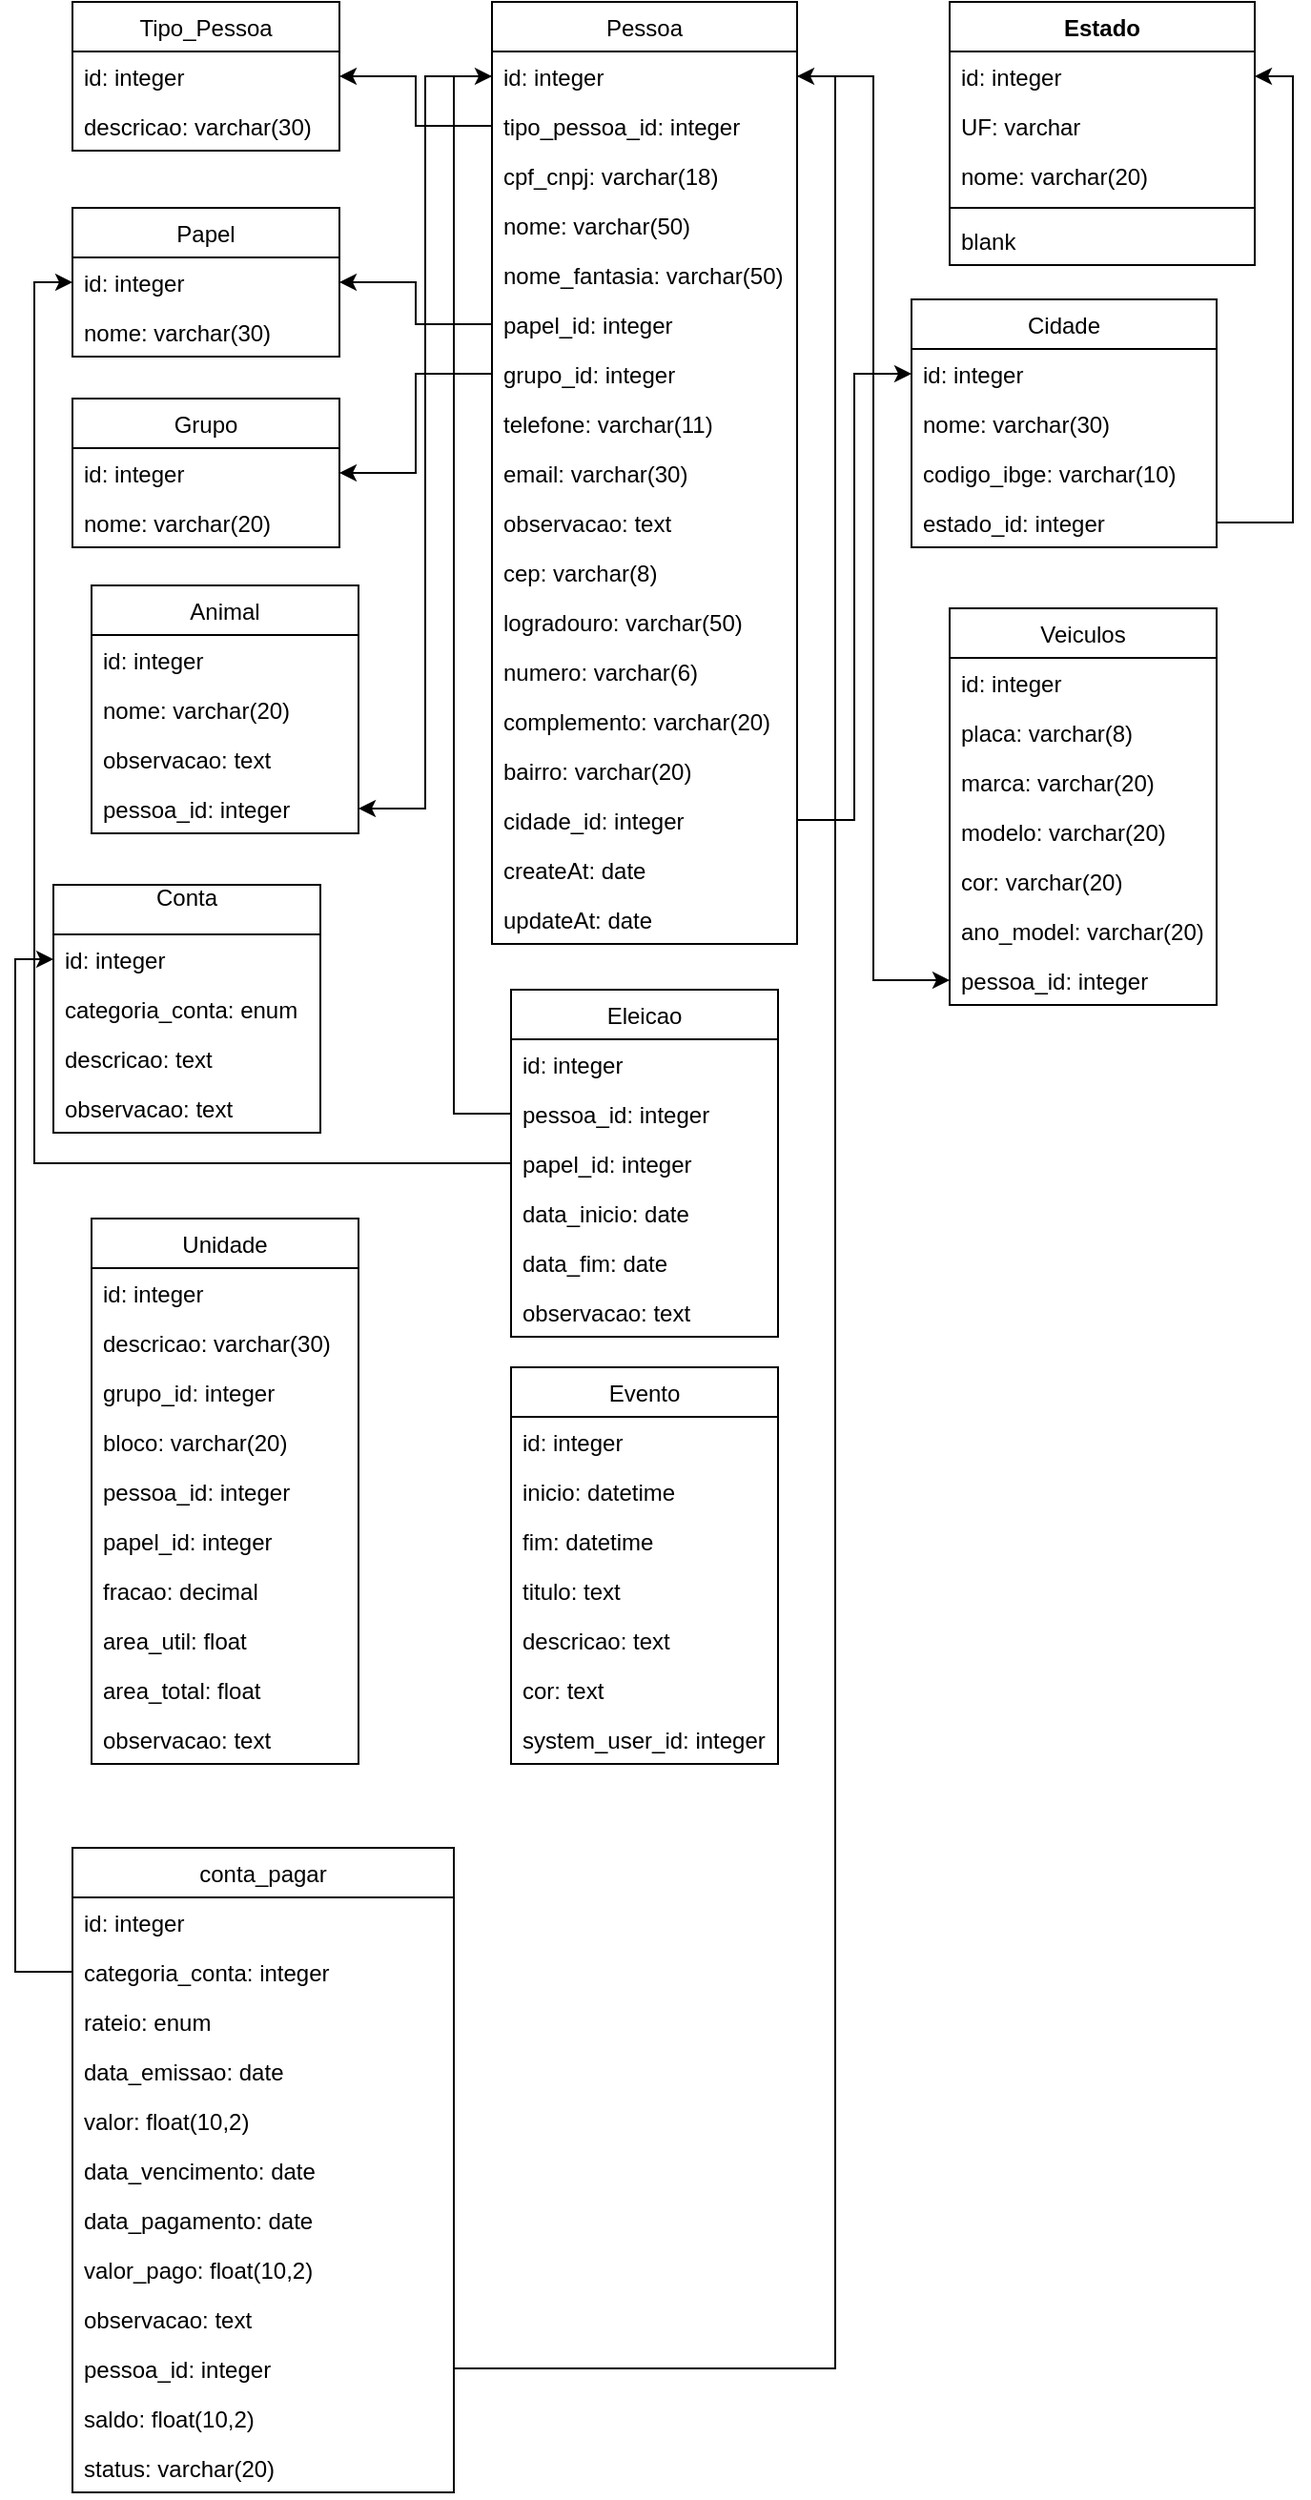 <mxfile version="15.9.4" type="device"><diagram id="HEi5-h_xQmx1Lvdc8cAR" name="Page-1"><mxGraphModel dx="1182" dy="760" grid="1" gridSize="10" guides="1" tooltips="1" connect="1" arrows="1" fold="1" page="1" pageScale="1" pageWidth="827" pageHeight="1169" math="0" shadow="0"><root><mxCell id="0"/><mxCell id="1" parent="0"/><mxCell id="2HcJgbTh-qdI-dubiVfP-6" value="Estado" style="swimlane;fontStyle=1;align=center;verticalAlign=top;childLayout=stackLayout;horizontal=1;startSize=26;horizontalStack=0;resizeParent=1;resizeParentMax=0;resizeLast=0;collapsible=1;marginBottom=0;" parent="1" vertex="1"><mxGeometry x="520" y="12" width="160" height="138" as="geometry"/></mxCell><mxCell id="2HcJgbTh-qdI-dubiVfP-7" value="id: integer" style="text;strokeColor=none;fillColor=none;align=left;verticalAlign=top;spacingLeft=4;spacingRight=4;overflow=hidden;rotatable=0;points=[[0,0.5],[1,0.5]];portConstraint=eastwest;" parent="2HcJgbTh-qdI-dubiVfP-6" vertex="1"><mxGeometry y="26" width="160" height="26" as="geometry"/></mxCell><mxCell id="2HcJgbTh-qdI-dubiVfP-10" value="UF: varchar" style="text;strokeColor=none;fillColor=none;align=left;verticalAlign=top;spacingLeft=4;spacingRight=4;overflow=hidden;rotatable=0;points=[[0,0.5],[1,0.5]];portConstraint=eastwest;" parent="2HcJgbTh-qdI-dubiVfP-6" vertex="1"><mxGeometry y="52" width="160" height="26" as="geometry"/></mxCell><mxCell id="2HcJgbTh-qdI-dubiVfP-11" value="nome: varchar(20)" style="text;strokeColor=none;fillColor=none;align=left;verticalAlign=top;spacingLeft=4;spacingRight=4;overflow=hidden;rotatable=0;points=[[0,0.5],[1,0.5]];portConstraint=eastwest;" parent="2HcJgbTh-qdI-dubiVfP-6" vertex="1"><mxGeometry y="78" width="160" height="26" as="geometry"/></mxCell><mxCell id="2HcJgbTh-qdI-dubiVfP-8" value="" style="line;strokeWidth=1;fillColor=none;align=left;verticalAlign=middle;spacingTop=-1;spacingLeft=3;spacingRight=3;rotatable=0;labelPosition=right;points=[];portConstraint=eastwest;" parent="2HcJgbTh-qdI-dubiVfP-6" vertex="1"><mxGeometry y="104" width="160" height="8" as="geometry"/></mxCell><mxCell id="2HcJgbTh-qdI-dubiVfP-9" value="blank&#xA;" style="text;strokeColor=none;fillColor=none;align=left;verticalAlign=top;spacingLeft=4;spacingRight=4;overflow=hidden;rotatable=0;points=[[0,0.5],[1,0.5]];portConstraint=eastwest;" parent="2HcJgbTh-qdI-dubiVfP-6" vertex="1"><mxGeometry y="112" width="160" height="26" as="geometry"/></mxCell><mxCell id="2HcJgbTh-qdI-dubiVfP-12" value="Cidade" style="swimlane;fontStyle=0;childLayout=stackLayout;horizontal=1;startSize=26;fillColor=none;horizontalStack=0;resizeParent=1;resizeParentMax=0;resizeLast=0;collapsible=1;marginBottom=0;" parent="1" vertex="1"><mxGeometry x="500" y="168" width="160" height="130" as="geometry"/></mxCell><mxCell id="2HcJgbTh-qdI-dubiVfP-13" value="id: integer" style="text;strokeColor=none;fillColor=none;align=left;verticalAlign=top;spacingLeft=4;spacingRight=4;overflow=hidden;rotatable=0;points=[[0,0.5],[1,0.5]];portConstraint=eastwest;" parent="2HcJgbTh-qdI-dubiVfP-12" vertex="1"><mxGeometry y="26" width="160" height="26" as="geometry"/></mxCell><mxCell id="2HcJgbTh-qdI-dubiVfP-14" value="nome: varchar(30)" style="text;strokeColor=none;fillColor=none;align=left;verticalAlign=top;spacingLeft=4;spacingRight=4;overflow=hidden;rotatable=0;points=[[0,0.5],[1,0.5]];portConstraint=eastwest;" parent="2HcJgbTh-qdI-dubiVfP-12" vertex="1"><mxGeometry y="52" width="160" height="26" as="geometry"/></mxCell><mxCell id="2HcJgbTh-qdI-dubiVfP-17" value="codigo_ibge: varchar(10)" style="text;strokeColor=none;fillColor=none;align=left;verticalAlign=top;spacingLeft=4;spacingRight=4;overflow=hidden;rotatable=0;points=[[0,0.5],[1,0.5]];portConstraint=eastwest;" parent="2HcJgbTh-qdI-dubiVfP-12" vertex="1"><mxGeometry y="78" width="160" height="26" as="geometry"/></mxCell><mxCell id="2HcJgbTh-qdI-dubiVfP-18" value="estado_id: integer" style="text;strokeColor=none;fillColor=none;align=left;verticalAlign=top;spacingLeft=4;spacingRight=4;overflow=hidden;rotatable=0;points=[[0,0.5],[1,0.5]];portConstraint=eastwest;" parent="2HcJgbTh-qdI-dubiVfP-12" vertex="1"><mxGeometry y="104" width="160" height="26" as="geometry"/></mxCell><mxCell id="2HcJgbTh-qdI-dubiVfP-21" value="Tipo_Pessoa" style="swimlane;fontStyle=0;childLayout=stackLayout;horizontal=1;startSize=26;fillColor=none;horizontalStack=0;resizeParent=1;resizeParentMax=0;resizeLast=0;collapsible=1;marginBottom=0;" parent="1" vertex="1"><mxGeometry x="60" y="12" width="140" height="78" as="geometry"/></mxCell><mxCell id="2HcJgbTh-qdI-dubiVfP-22" value="id: integer" style="text;strokeColor=none;fillColor=none;align=left;verticalAlign=top;spacingLeft=4;spacingRight=4;overflow=hidden;rotatable=0;points=[[0,0.5],[1,0.5]];portConstraint=eastwest;" parent="2HcJgbTh-qdI-dubiVfP-21" vertex="1"><mxGeometry y="26" width="140" height="26" as="geometry"/></mxCell><mxCell id="2HcJgbTh-qdI-dubiVfP-23" value="descricao: varchar(30)" style="text;strokeColor=none;fillColor=none;align=left;verticalAlign=top;spacingLeft=4;spacingRight=4;overflow=hidden;rotatable=0;points=[[0,0.5],[1,0.5]];portConstraint=eastwest;" parent="2HcJgbTh-qdI-dubiVfP-21" vertex="1"><mxGeometry y="52" width="140" height="26" as="geometry"/></mxCell><mxCell id="2HcJgbTh-qdI-dubiVfP-25" value="Pessoa" style="swimlane;fontStyle=0;childLayout=stackLayout;horizontal=1;startSize=26;fillColor=none;horizontalStack=0;resizeParent=1;resizeParentMax=0;resizeLast=0;collapsible=1;marginBottom=0;" parent="1" vertex="1"><mxGeometry x="280" y="12" width="160" height="494" as="geometry"/></mxCell><mxCell id="2HcJgbTh-qdI-dubiVfP-26" value="id: integer" style="text;strokeColor=none;fillColor=none;align=left;verticalAlign=top;spacingLeft=4;spacingRight=4;overflow=hidden;rotatable=0;points=[[0,0.5],[1,0.5]];portConstraint=eastwest;" parent="2HcJgbTh-qdI-dubiVfP-25" vertex="1"><mxGeometry y="26" width="160" height="26" as="geometry"/></mxCell><mxCell id="2HcJgbTh-qdI-dubiVfP-27" value="tipo_pessoa_id: integer" style="text;strokeColor=none;fillColor=none;align=left;verticalAlign=top;spacingLeft=4;spacingRight=4;overflow=hidden;rotatable=0;points=[[0,0.5],[1,0.5]];portConstraint=eastwest;" parent="2HcJgbTh-qdI-dubiVfP-25" vertex="1"><mxGeometry y="52" width="160" height="26" as="geometry"/></mxCell><mxCell id="2HcJgbTh-qdI-dubiVfP-28" value="cpf_cnpj: varchar(18)" style="text;strokeColor=none;fillColor=none;align=left;verticalAlign=top;spacingLeft=4;spacingRight=4;overflow=hidden;rotatable=0;points=[[0,0.5],[1,0.5]];portConstraint=eastwest;" parent="2HcJgbTh-qdI-dubiVfP-25" vertex="1"><mxGeometry y="78" width="160" height="26" as="geometry"/></mxCell><mxCell id="2HcJgbTh-qdI-dubiVfP-29" value="nome: varchar(50)" style="text;strokeColor=none;fillColor=none;align=left;verticalAlign=top;spacingLeft=4;spacingRight=4;overflow=hidden;rotatable=0;points=[[0,0.5],[1,0.5]];portConstraint=eastwest;" parent="2HcJgbTh-qdI-dubiVfP-25" vertex="1"><mxGeometry y="104" width="160" height="26" as="geometry"/></mxCell><mxCell id="2HcJgbTh-qdI-dubiVfP-30" value="nome_fantasia: varchar(50)" style="text;strokeColor=none;fillColor=none;align=left;verticalAlign=top;spacingLeft=4;spacingRight=4;overflow=hidden;rotatable=0;points=[[0,0.5],[1,0.5]];portConstraint=eastwest;" parent="2HcJgbTh-qdI-dubiVfP-25" vertex="1"><mxGeometry y="130" width="160" height="26" as="geometry"/></mxCell><mxCell id="2HcJgbTh-qdI-dubiVfP-31" value="papel_id: integer" style="text;strokeColor=none;fillColor=none;align=left;verticalAlign=top;spacingLeft=4;spacingRight=4;overflow=hidden;rotatable=0;points=[[0,0.5],[1,0.5]];portConstraint=eastwest;" parent="2HcJgbTh-qdI-dubiVfP-25" vertex="1"><mxGeometry y="156" width="160" height="26" as="geometry"/></mxCell><mxCell id="2HcJgbTh-qdI-dubiVfP-32" value="grupo_id: integer" style="text;strokeColor=none;fillColor=none;align=left;verticalAlign=top;spacingLeft=4;spacingRight=4;overflow=hidden;rotatable=0;points=[[0,0.5],[1,0.5]];portConstraint=eastwest;" parent="2HcJgbTh-qdI-dubiVfP-25" vertex="1"><mxGeometry y="182" width="160" height="26" as="geometry"/></mxCell><mxCell id="2HcJgbTh-qdI-dubiVfP-33" value="telefone: varchar(11)" style="text;strokeColor=none;fillColor=none;align=left;verticalAlign=top;spacingLeft=4;spacingRight=4;overflow=hidden;rotatable=0;points=[[0,0.5],[1,0.5]];portConstraint=eastwest;" parent="2HcJgbTh-qdI-dubiVfP-25" vertex="1"><mxGeometry y="208" width="160" height="26" as="geometry"/></mxCell><mxCell id="2HcJgbTh-qdI-dubiVfP-34" value="email: varchar(30)" style="text;strokeColor=none;fillColor=none;align=left;verticalAlign=top;spacingLeft=4;spacingRight=4;overflow=hidden;rotatable=0;points=[[0,0.5],[1,0.5]];portConstraint=eastwest;" parent="2HcJgbTh-qdI-dubiVfP-25" vertex="1"><mxGeometry y="234" width="160" height="26" as="geometry"/></mxCell><mxCell id="2HcJgbTh-qdI-dubiVfP-46" value="observacao: text" style="text;strokeColor=none;fillColor=none;align=left;verticalAlign=top;spacingLeft=4;spacingRight=4;overflow=hidden;rotatable=0;points=[[0,0.5],[1,0.5]];portConstraint=eastwest;" parent="2HcJgbTh-qdI-dubiVfP-25" vertex="1"><mxGeometry y="260" width="160" height="26" as="geometry"/></mxCell><mxCell id="2HcJgbTh-qdI-dubiVfP-47" value="cep: varchar(8)" style="text;strokeColor=none;fillColor=none;align=left;verticalAlign=top;spacingLeft=4;spacingRight=4;overflow=hidden;rotatable=0;points=[[0,0.5],[1,0.5]];portConstraint=eastwest;" parent="2HcJgbTh-qdI-dubiVfP-25" vertex="1"><mxGeometry y="286" width="160" height="26" as="geometry"/></mxCell><mxCell id="2HcJgbTh-qdI-dubiVfP-48" value="logradouro: varchar(50)" style="text;strokeColor=none;fillColor=none;align=left;verticalAlign=top;spacingLeft=4;spacingRight=4;overflow=hidden;rotatable=0;points=[[0,0.5],[1,0.5]];portConstraint=eastwest;" parent="2HcJgbTh-qdI-dubiVfP-25" vertex="1"><mxGeometry y="312" width="160" height="26" as="geometry"/></mxCell><mxCell id="2HcJgbTh-qdI-dubiVfP-49" value="numero: varchar(6)" style="text;strokeColor=none;fillColor=none;align=left;verticalAlign=top;spacingLeft=4;spacingRight=4;overflow=hidden;rotatable=0;points=[[0,0.5],[1,0.5]];portConstraint=eastwest;" parent="2HcJgbTh-qdI-dubiVfP-25" vertex="1"><mxGeometry y="338" width="160" height="26" as="geometry"/></mxCell><mxCell id="2HcJgbTh-qdI-dubiVfP-50" value="complemento: varchar(20)" style="text;strokeColor=none;fillColor=none;align=left;verticalAlign=top;spacingLeft=4;spacingRight=4;overflow=hidden;rotatable=0;points=[[0,0.5],[1,0.5]];portConstraint=eastwest;" parent="2HcJgbTh-qdI-dubiVfP-25" vertex="1"><mxGeometry y="364" width="160" height="26" as="geometry"/></mxCell><mxCell id="2HcJgbTh-qdI-dubiVfP-51" value="bairro: varchar(20)" style="text;strokeColor=none;fillColor=none;align=left;verticalAlign=top;spacingLeft=4;spacingRight=4;overflow=hidden;rotatable=0;points=[[0,0.5],[1,0.5]];portConstraint=eastwest;" parent="2HcJgbTh-qdI-dubiVfP-25" vertex="1"><mxGeometry y="390" width="160" height="26" as="geometry"/></mxCell><mxCell id="2HcJgbTh-qdI-dubiVfP-52" value="cidade_id: integer" style="text;strokeColor=none;fillColor=none;align=left;verticalAlign=top;spacingLeft=4;spacingRight=4;overflow=hidden;rotatable=0;points=[[0,0.5],[1,0.5]];portConstraint=eastwest;" parent="2HcJgbTh-qdI-dubiVfP-25" vertex="1"><mxGeometry y="416" width="160" height="26" as="geometry"/></mxCell><mxCell id="2HcJgbTh-qdI-dubiVfP-53" value="createAt: date" style="text;strokeColor=none;fillColor=none;align=left;verticalAlign=top;spacingLeft=4;spacingRight=4;overflow=hidden;rotatable=0;points=[[0,0.5],[1,0.5]];portConstraint=eastwest;" parent="2HcJgbTh-qdI-dubiVfP-25" vertex="1"><mxGeometry y="442" width="160" height="26" as="geometry"/></mxCell><mxCell id="2HcJgbTh-qdI-dubiVfP-54" value="updateAt: date" style="text;strokeColor=none;fillColor=none;align=left;verticalAlign=top;spacingLeft=4;spacingRight=4;overflow=hidden;rotatable=0;points=[[0,0.5],[1,0.5]];portConstraint=eastwest;" parent="2HcJgbTh-qdI-dubiVfP-25" vertex="1"><mxGeometry y="468" width="160" height="26" as="geometry"/></mxCell><mxCell id="2HcJgbTh-qdI-dubiVfP-35" value="Papel" style="swimlane;fontStyle=0;childLayout=stackLayout;horizontal=1;startSize=26;fillColor=none;horizontalStack=0;resizeParent=1;resizeParentMax=0;resizeLast=0;collapsible=1;marginBottom=0;" parent="1" vertex="1"><mxGeometry x="60" y="120" width="140" height="78" as="geometry"/></mxCell><mxCell id="2HcJgbTh-qdI-dubiVfP-36" value="id: integer" style="text;strokeColor=none;fillColor=none;align=left;verticalAlign=top;spacingLeft=4;spacingRight=4;overflow=hidden;rotatable=0;points=[[0,0.5],[1,0.5]];portConstraint=eastwest;" parent="2HcJgbTh-qdI-dubiVfP-35" vertex="1"><mxGeometry y="26" width="140" height="26" as="geometry"/></mxCell><mxCell id="2HcJgbTh-qdI-dubiVfP-37" value="nome: varchar(30)" style="text;strokeColor=none;fillColor=none;align=left;verticalAlign=top;spacingLeft=4;spacingRight=4;overflow=hidden;rotatable=0;points=[[0,0.5],[1,0.5]];portConstraint=eastwest;" parent="2HcJgbTh-qdI-dubiVfP-35" vertex="1"><mxGeometry y="52" width="140" height="26" as="geometry"/></mxCell><mxCell id="2HcJgbTh-qdI-dubiVfP-39" value="Grupo" style="swimlane;fontStyle=0;childLayout=stackLayout;horizontal=1;startSize=26;fillColor=none;horizontalStack=0;resizeParent=1;resizeParentMax=0;resizeLast=0;collapsible=1;marginBottom=0;" parent="1" vertex="1"><mxGeometry x="60" y="220" width="140" height="78" as="geometry"/></mxCell><mxCell id="2HcJgbTh-qdI-dubiVfP-40" value="id: integer" style="text;strokeColor=none;fillColor=none;align=left;verticalAlign=top;spacingLeft=4;spacingRight=4;overflow=hidden;rotatable=0;points=[[0,0.5],[1,0.5]];portConstraint=eastwest;" parent="2HcJgbTh-qdI-dubiVfP-39" vertex="1"><mxGeometry y="26" width="140" height="26" as="geometry"/></mxCell><mxCell id="2HcJgbTh-qdI-dubiVfP-41" value="nome: varchar(20)" style="text;strokeColor=none;fillColor=none;align=left;verticalAlign=top;spacingLeft=4;spacingRight=4;overflow=hidden;rotatable=0;points=[[0,0.5],[1,0.5]];portConstraint=eastwest;" parent="2HcJgbTh-qdI-dubiVfP-39" vertex="1"><mxGeometry y="52" width="140" height="26" as="geometry"/></mxCell><mxCell id="2HcJgbTh-qdI-dubiVfP-43" style="edgeStyle=orthogonalEdgeStyle;rounded=0;orthogonalLoop=1;jettySize=auto;html=1;exitX=0;exitY=0.5;exitDx=0;exitDy=0;entryX=1;entryY=0.5;entryDx=0;entryDy=0;" parent="1" source="2HcJgbTh-qdI-dubiVfP-27" target="2HcJgbTh-qdI-dubiVfP-22" edge="1"><mxGeometry relative="1" as="geometry"/></mxCell><mxCell id="2HcJgbTh-qdI-dubiVfP-44" style="edgeStyle=orthogonalEdgeStyle;rounded=0;orthogonalLoop=1;jettySize=auto;html=1;exitX=0;exitY=0.5;exitDx=0;exitDy=0;entryX=1;entryY=0.5;entryDx=0;entryDy=0;" parent="1" source="2HcJgbTh-qdI-dubiVfP-31" target="2HcJgbTh-qdI-dubiVfP-36" edge="1"><mxGeometry relative="1" as="geometry"/></mxCell><mxCell id="2HcJgbTh-qdI-dubiVfP-45" style="edgeStyle=orthogonalEdgeStyle;rounded=0;orthogonalLoop=1;jettySize=auto;html=1;exitX=0;exitY=0.5;exitDx=0;exitDy=0;entryX=1;entryY=0.5;entryDx=0;entryDy=0;" parent="1" source="2HcJgbTh-qdI-dubiVfP-32" target="2HcJgbTh-qdI-dubiVfP-40" edge="1"><mxGeometry relative="1" as="geometry"/></mxCell><mxCell id="2HcJgbTh-qdI-dubiVfP-58" style="edgeStyle=orthogonalEdgeStyle;rounded=0;orthogonalLoop=1;jettySize=auto;html=1;exitX=1;exitY=0.5;exitDx=0;exitDy=0;entryX=0;entryY=0.5;entryDx=0;entryDy=0;" parent="1" source="2HcJgbTh-qdI-dubiVfP-52" target="2HcJgbTh-qdI-dubiVfP-13" edge="1"><mxGeometry relative="1" as="geometry"/></mxCell><mxCell id="2HcJgbTh-qdI-dubiVfP-59" style="edgeStyle=orthogonalEdgeStyle;rounded=0;orthogonalLoop=1;jettySize=auto;html=1;exitX=1;exitY=0.5;exitDx=0;exitDy=0;entryX=1;entryY=0.5;entryDx=0;entryDy=0;" parent="1" source="2HcJgbTh-qdI-dubiVfP-18" target="2HcJgbTh-qdI-dubiVfP-7" edge="1"><mxGeometry relative="1" as="geometry"/></mxCell><mxCell id="zN8xiOfjEYrVJZ6LhcPk-1" value="Veiculos" style="swimlane;fontStyle=0;childLayout=stackLayout;horizontal=1;startSize=26;fillColor=none;horizontalStack=0;resizeParent=1;resizeParentMax=0;resizeLast=0;collapsible=1;marginBottom=0;" parent="1" vertex="1"><mxGeometry x="520" y="330" width="140" height="208" as="geometry"/></mxCell><mxCell id="zN8xiOfjEYrVJZ6LhcPk-2" value="id: integer" style="text;strokeColor=none;fillColor=none;align=left;verticalAlign=top;spacingLeft=4;spacingRight=4;overflow=hidden;rotatable=0;points=[[0,0.5],[1,0.5]];portConstraint=eastwest;" parent="zN8xiOfjEYrVJZ6LhcPk-1" vertex="1"><mxGeometry y="26" width="140" height="26" as="geometry"/></mxCell><mxCell id="zN8xiOfjEYrVJZ6LhcPk-3" value="placa: varchar(8)" style="text;strokeColor=none;fillColor=none;align=left;verticalAlign=top;spacingLeft=4;spacingRight=4;overflow=hidden;rotatable=0;points=[[0,0.5],[1,0.5]];portConstraint=eastwest;" parent="zN8xiOfjEYrVJZ6LhcPk-1" vertex="1"><mxGeometry y="52" width="140" height="26" as="geometry"/></mxCell><mxCell id="zN8xiOfjEYrVJZ6LhcPk-4" value="marca: varchar(20)" style="text;strokeColor=none;fillColor=none;align=left;verticalAlign=top;spacingLeft=4;spacingRight=4;overflow=hidden;rotatable=0;points=[[0,0.5],[1,0.5]];portConstraint=eastwest;" parent="zN8xiOfjEYrVJZ6LhcPk-1" vertex="1"><mxGeometry y="78" width="140" height="26" as="geometry"/></mxCell><mxCell id="zN8xiOfjEYrVJZ6LhcPk-5" value="modelo: varchar(20)" style="text;strokeColor=none;fillColor=none;align=left;verticalAlign=top;spacingLeft=4;spacingRight=4;overflow=hidden;rotatable=0;points=[[0,0.5],[1,0.5]];portConstraint=eastwest;" parent="zN8xiOfjEYrVJZ6LhcPk-1" vertex="1"><mxGeometry y="104" width="140" height="26" as="geometry"/></mxCell><mxCell id="zN8xiOfjEYrVJZ6LhcPk-6" value="cor: varchar(20)" style="text;strokeColor=none;fillColor=none;align=left;verticalAlign=top;spacingLeft=4;spacingRight=4;overflow=hidden;rotatable=0;points=[[0,0.5],[1,0.5]];portConstraint=eastwest;" parent="zN8xiOfjEYrVJZ6LhcPk-1" vertex="1"><mxGeometry y="130" width="140" height="26" as="geometry"/></mxCell><mxCell id="zN8xiOfjEYrVJZ6LhcPk-7" value="ano_model: varchar(20)" style="text;strokeColor=none;fillColor=none;align=left;verticalAlign=top;spacingLeft=4;spacingRight=4;overflow=hidden;rotatable=0;points=[[0,0.5],[1,0.5]];portConstraint=eastwest;" parent="zN8xiOfjEYrVJZ6LhcPk-1" vertex="1"><mxGeometry y="156" width="140" height="26" as="geometry"/></mxCell><mxCell id="zN8xiOfjEYrVJZ6LhcPk-8" value="pessoa_id: integer" style="text;strokeColor=none;fillColor=none;align=left;verticalAlign=top;spacingLeft=4;spacingRight=4;overflow=hidden;rotatable=0;points=[[0,0.5],[1,0.5]];portConstraint=eastwest;" parent="zN8xiOfjEYrVJZ6LhcPk-1" vertex="1"><mxGeometry y="182" width="140" height="26" as="geometry"/></mxCell><mxCell id="zN8xiOfjEYrVJZ6LhcPk-10" style="edgeStyle=orthogonalEdgeStyle;rounded=0;orthogonalLoop=1;jettySize=auto;html=1;exitX=1;exitY=0.5;exitDx=0;exitDy=0;" parent="1" source="2HcJgbTh-qdI-dubiVfP-26" target="zN8xiOfjEYrVJZ6LhcPk-8" edge="1"><mxGeometry relative="1" as="geometry"/></mxCell><mxCell id="OYn_5DGiXl2ylRXpTiAk-54" value="Animal" style="swimlane;fontStyle=0;childLayout=stackLayout;horizontal=1;startSize=26;fillColor=none;horizontalStack=0;resizeParent=1;resizeParentMax=0;resizeLast=0;collapsible=1;marginBottom=0;" parent="1" vertex="1"><mxGeometry x="70" y="318" width="140" height="130" as="geometry"/></mxCell><mxCell id="OYn_5DGiXl2ylRXpTiAk-55" value="id: integer" style="text;strokeColor=none;fillColor=none;align=left;verticalAlign=top;spacingLeft=4;spacingRight=4;overflow=hidden;rotatable=0;points=[[0,0.5],[1,0.5]];portConstraint=eastwest;" parent="OYn_5DGiXl2ylRXpTiAk-54" vertex="1"><mxGeometry y="26" width="140" height="26" as="geometry"/></mxCell><mxCell id="OYn_5DGiXl2ylRXpTiAk-56" value="nome: varchar(20)" style="text;strokeColor=none;fillColor=none;align=left;verticalAlign=top;spacingLeft=4;spacingRight=4;overflow=hidden;rotatable=0;points=[[0,0.5],[1,0.5]];portConstraint=eastwest;" parent="OYn_5DGiXl2ylRXpTiAk-54" vertex="1"><mxGeometry y="52" width="140" height="26" as="geometry"/></mxCell><mxCell id="OYn_5DGiXl2ylRXpTiAk-62" value="observacao: text" style="text;strokeColor=none;fillColor=none;align=left;verticalAlign=top;spacingLeft=4;spacingRight=4;overflow=hidden;rotatable=0;points=[[0,0.5],[1,0.5]];portConstraint=eastwest;" parent="OYn_5DGiXl2ylRXpTiAk-54" vertex="1"><mxGeometry y="78" width="140" height="26" as="geometry"/></mxCell><mxCell id="OYn_5DGiXl2ylRXpTiAk-57" value="pessoa_id: integer&#xA;" style="text;strokeColor=none;fillColor=none;align=left;verticalAlign=top;spacingLeft=4;spacingRight=4;overflow=hidden;rotatable=0;points=[[0,0.5],[1,0.5]];portConstraint=eastwest;" parent="OYn_5DGiXl2ylRXpTiAk-54" vertex="1"><mxGeometry y="104" width="140" height="26" as="geometry"/></mxCell><mxCell id="wGFQVLx5Xmxn8pcQVPkT-1" style="edgeStyle=orthogonalEdgeStyle;rounded=0;orthogonalLoop=1;jettySize=auto;html=1;exitX=0;exitY=0.5;exitDx=0;exitDy=0;entryX=1;entryY=0.5;entryDx=0;entryDy=0;" parent="1" source="2HcJgbTh-qdI-dubiVfP-26" target="OYn_5DGiXl2ylRXpTiAk-57" edge="1"><mxGeometry relative="1" as="geometry"/></mxCell><mxCell id="wGFQVLx5Xmxn8pcQVPkT-2" value="Eleicao" style="swimlane;fontStyle=0;childLayout=stackLayout;horizontal=1;startSize=26;fillColor=none;horizontalStack=0;resizeParent=1;resizeParentMax=0;resizeLast=0;collapsible=1;marginBottom=0;" parent="1" vertex="1"><mxGeometry x="290" y="530" width="140" height="182" as="geometry"/></mxCell><mxCell id="wGFQVLx5Xmxn8pcQVPkT-3" value="id: integer" style="text;strokeColor=none;fillColor=none;align=left;verticalAlign=top;spacingLeft=4;spacingRight=4;overflow=hidden;rotatable=0;points=[[0,0.5],[1,0.5]];portConstraint=eastwest;" parent="wGFQVLx5Xmxn8pcQVPkT-2" vertex="1"><mxGeometry y="26" width="140" height="26" as="geometry"/></mxCell><mxCell id="wGFQVLx5Xmxn8pcQVPkT-4" value="pessoa_id: integer" style="text;strokeColor=none;fillColor=none;align=left;verticalAlign=top;spacingLeft=4;spacingRight=4;overflow=hidden;rotatable=0;points=[[0,0.5],[1,0.5]];portConstraint=eastwest;" parent="wGFQVLx5Xmxn8pcQVPkT-2" vertex="1"><mxGeometry y="52" width="140" height="26" as="geometry"/></mxCell><mxCell id="wGFQVLx5Xmxn8pcQVPkT-5" value="papel_id: integer" style="text;strokeColor=none;fillColor=none;align=left;verticalAlign=top;spacingLeft=4;spacingRight=4;overflow=hidden;rotatable=0;points=[[0,0.5],[1,0.5]];portConstraint=eastwest;" parent="wGFQVLx5Xmxn8pcQVPkT-2" vertex="1"><mxGeometry y="78" width="140" height="26" as="geometry"/></mxCell><mxCell id="wGFQVLx5Xmxn8pcQVPkT-6" value="data_inicio: date" style="text;strokeColor=none;fillColor=none;align=left;verticalAlign=top;spacingLeft=4;spacingRight=4;overflow=hidden;rotatable=0;points=[[0,0.5],[1,0.5]];portConstraint=eastwest;" parent="wGFQVLx5Xmxn8pcQVPkT-2" vertex="1"><mxGeometry y="104" width="140" height="26" as="geometry"/></mxCell><mxCell id="wGFQVLx5Xmxn8pcQVPkT-7" value="data_fim: date" style="text;strokeColor=none;fillColor=none;align=left;verticalAlign=top;spacingLeft=4;spacingRight=4;overflow=hidden;rotatable=0;points=[[0,0.5],[1,0.5]];portConstraint=eastwest;" parent="wGFQVLx5Xmxn8pcQVPkT-2" vertex="1"><mxGeometry y="130" width="140" height="26" as="geometry"/></mxCell><mxCell id="wGFQVLx5Xmxn8pcQVPkT-8" value="observacao: text" style="text;strokeColor=none;fillColor=none;align=left;verticalAlign=top;spacingLeft=4;spacingRight=4;overflow=hidden;rotatable=0;points=[[0,0.5],[1,0.5]];portConstraint=eastwest;" parent="wGFQVLx5Xmxn8pcQVPkT-2" vertex="1"><mxGeometry y="156" width="140" height="26" as="geometry"/></mxCell><mxCell id="wGFQVLx5Xmxn8pcQVPkT-9" style="edgeStyle=orthogonalEdgeStyle;rounded=0;orthogonalLoop=1;jettySize=auto;html=1;entryX=0;entryY=0.5;entryDx=0;entryDy=0;exitX=0;exitY=0.5;exitDx=0;exitDy=0;" parent="1" source="wGFQVLx5Xmxn8pcQVPkT-4" target="2HcJgbTh-qdI-dubiVfP-26" edge="1"><mxGeometry relative="1" as="geometry"><mxPoint x="260" y="600" as="sourcePoint"/></mxGeometry></mxCell><mxCell id="wGFQVLx5Xmxn8pcQVPkT-10" style="edgeStyle=orthogonalEdgeStyle;rounded=0;orthogonalLoop=1;jettySize=auto;html=1;exitX=0;exitY=0.5;exitDx=0;exitDy=0;entryX=0;entryY=0.5;entryDx=0;entryDy=0;" parent="1" source="wGFQVLx5Xmxn8pcQVPkT-5" target="2HcJgbTh-qdI-dubiVfP-36" edge="1"><mxGeometry relative="1" as="geometry"/></mxCell><mxCell id="uonDGFnxyTLUXJdb03X0-1" value="Unidade" style="swimlane;fontStyle=0;childLayout=stackLayout;horizontal=1;startSize=26;fillColor=none;horizontalStack=0;resizeParent=1;resizeParentMax=0;resizeLast=0;collapsible=1;marginBottom=0;" parent="1" vertex="1"><mxGeometry x="70" y="650" width="140" height="286" as="geometry"/></mxCell><mxCell id="uonDGFnxyTLUXJdb03X0-2" value="id: integer" style="text;strokeColor=none;fillColor=none;align=left;verticalAlign=top;spacingLeft=4;spacingRight=4;overflow=hidden;rotatable=0;points=[[0,0.5],[1,0.5]];portConstraint=eastwest;" parent="uonDGFnxyTLUXJdb03X0-1" vertex="1"><mxGeometry y="26" width="140" height="26" as="geometry"/></mxCell><mxCell id="uonDGFnxyTLUXJdb03X0-3" value="descricao: varchar(30)" style="text;strokeColor=none;fillColor=none;align=left;verticalAlign=top;spacingLeft=4;spacingRight=4;overflow=hidden;rotatable=0;points=[[0,0.5],[1,0.5]];portConstraint=eastwest;" parent="uonDGFnxyTLUXJdb03X0-1" vertex="1"><mxGeometry y="52" width="140" height="26" as="geometry"/></mxCell><mxCell id="uonDGFnxyTLUXJdb03X0-9" value="grupo_id: integer" style="text;strokeColor=none;fillColor=none;align=left;verticalAlign=top;spacingLeft=4;spacingRight=4;overflow=hidden;rotatable=0;points=[[0,0.5],[1,0.5]];portConstraint=eastwest;" parent="uonDGFnxyTLUXJdb03X0-1" vertex="1"><mxGeometry y="78" width="140" height="26" as="geometry"/></mxCell><mxCell id="uonDGFnxyTLUXJdb03X0-10" value="bloco: varchar(20)" style="text;strokeColor=none;fillColor=none;align=left;verticalAlign=top;spacingLeft=4;spacingRight=4;overflow=hidden;rotatable=0;points=[[0,0.5],[1,0.5]];portConstraint=eastwest;" parent="uonDGFnxyTLUXJdb03X0-1" vertex="1"><mxGeometry y="104" width="140" height="26" as="geometry"/></mxCell><mxCell id="uonDGFnxyTLUXJdb03X0-15" value="pessoa_id: integer" style="text;strokeColor=none;fillColor=none;align=left;verticalAlign=top;spacingLeft=4;spacingRight=4;overflow=hidden;rotatable=0;points=[[0,0.5],[1,0.5]];portConstraint=eastwest;" parent="uonDGFnxyTLUXJdb03X0-1" vertex="1"><mxGeometry y="130" width="140" height="26" as="geometry"/></mxCell><mxCell id="uonDGFnxyTLUXJdb03X0-16" value="papel_id: integer" style="text;strokeColor=none;fillColor=none;align=left;verticalAlign=top;spacingLeft=4;spacingRight=4;overflow=hidden;rotatable=0;points=[[0,0.5],[1,0.5]];portConstraint=eastwest;" parent="uonDGFnxyTLUXJdb03X0-1" vertex="1"><mxGeometry y="156" width="140" height="26" as="geometry"/></mxCell><mxCell id="uonDGFnxyTLUXJdb03X0-17" value="fracao: decimal" style="text;strokeColor=none;fillColor=none;align=left;verticalAlign=top;spacingLeft=4;spacingRight=4;overflow=hidden;rotatable=0;points=[[0,0.5],[1,0.5]];portConstraint=eastwest;" parent="uonDGFnxyTLUXJdb03X0-1" vertex="1"><mxGeometry y="182" width="140" height="26" as="geometry"/></mxCell><mxCell id="uonDGFnxyTLUXJdb03X0-18" value="area_util: float" style="text;strokeColor=none;fillColor=none;align=left;verticalAlign=top;spacingLeft=4;spacingRight=4;overflow=hidden;rotatable=0;points=[[0,0.5],[1,0.5]];portConstraint=eastwest;" parent="uonDGFnxyTLUXJdb03X0-1" vertex="1"><mxGeometry y="208" width="140" height="26" as="geometry"/></mxCell><mxCell id="uonDGFnxyTLUXJdb03X0-19" value="area_total: float" style="text;strokeColor=none;fillColor=none;align=left;verticalAlign=top;spacingLeft=4;spacingRight=4;overflow=hidden;rotatable=0;points=[[0,0.5],[1,0.5]];portConstraint=eastwest;" parent="uonDGFnxyTLUXJdb03X0-1" vertex="1"><mxGeometry y="234" width="140" height="26" as="geometry"/></mxCell><mxCell id="uonDGFnxyTLUXJdb03X0-4" value="observacao: text" style="text;strokeColor=none;fillColor=none;align=left;verticalAlign=top;spacingLeft=4;spacingRight=4;overflow=hidden;rotatable=0;points=[[0,0.5],[1,0.5]];portConstraint=eastwest;" parent="uonDGFnxyTLUXJdb03X0-1" vertex="1"><mxGeometry y="260" width="140" height="26" as="geometry"/></mxCell><mxCell id="pN0tenf5F7CC4ernChDQ-1" value="Evento" style="swimlane;fontStyle=0;childLayout=stackLayout;horizontal=1;startSize=26;fillColor=none;horizontalStack=0;resizeParent=1;resizeParentMax=0;resizeLast=0;collapsible=1;marginBottom=0;" parent="1" vertex="1"><mxGeometry x="290" y="728" width="140" height="208" as="geometry"/></mxCell><mxCell id="pN0tenf5F7CC4ernChDQ-2" value="id: integer" style="text;strokeColor=none;fillColor=none;align=left;verticalAlign=top;spacingLeft=4;spacingRight=4;overflow=hidden;rotatable=0;points=[[0,0.5],[1,0.5]];portConstraint=eastwest;" parent="pN0tenf5F7CC4ernChDQ-1" vertex="1"><mxGeometry y="26" width="140" height="26" as="geometry"/></mxCell><mxCell id="pN0tenf5F7CC4ernChDQ-3" value="inicio: datetime" style="text;strokeColor=none;fillColor=none;align=left;verticalAlign=top;spacingLeft=4;spacingRight=4;overflow=hidden;rotatable=0;points=[[0,0.5],[1,0.5]];portConstraint=eastwest;" parent="pN0tenf5F7CC4ernChDQ-1" vertex="1"><mxGeometry y="52" width="140" height="26" as="geometry"/></mxCell><mxCell id="pN0tenf5F7CC4ernChDQ-4" value="fim: datetime" style="text;strokeColor=none;fillColor=none;align=left;verticalAlign=top;spacingLeft=4;spacingRight=4;overflow=hidden;rotatable=0;points=[[0,0.5],[1,0.5]];portConstraint=eastwest;" parent="pN0tenf5F7CC4ernChDQ-1" vertex="1"><mxGeometry y="78" width="140" height="26" as="geometry"/></mxCell><mxCell id="pN0tenf5F7CC4ernChDQ-5" value="titulo: text" style="text;strokeColor=none;fillColor=none;align=left;verticalAlign=top;spacingLeft=4;spacingRight=4;overflow=hidden;rotatable=0;points=[[0,0.5],[1,0.5]];portConstraint=eastwest;" parent="pN0tenf5F7CC4ernChDQ-1" vertex="1"><mxGeometry y="104" width="140" height="26" as="geometry"/></mxCell><mxCell id="pN0tenf5F7CC4ernChDQ-6" value="descricao: text" style="text;strokeColor=none;fillColor=none;align=left;verticalAlign=top;spacingLeft=4;spacingRight=4;overflow=hidden;rotatable=0;points=[[0,0.5],[1,0.5]];portConstraint=eastwest;" parent="pN0tenf5F7CC4ernChDQ-1" vertex="1"><mxGeometry y="130" width="140" height="26" as="geometry"/></mxCell><mxCell id="pN0tenf5F7CC4ernChDQ-7" value="cor: text" style="text;strokeColor=none;fillColor=none;align=left;verticalAlign=top;spacingLeft=4;spacingRight=4;overflow=hidden;rotatable=0;points=[[0,0.5],[1,0.5]];portConstraint=eastwest;" parent="pN0tenf5F7CC4ernChDQ-1" vertex="1"><mxGeometry y="156" width="140" height="26" as="geometry"/></mxCell><mxCell id="pN0tenf5F7CC4ernChDQ-8" value="system_user_id: integer&#xA;" style="text;strokeColor=none;fillColor=none;align=left;verticalAlign=top;spacingLeft=4;spacingRight=4;overflow=hidden;rotatable=0;points=[[0,0.5],[1,0.5]];portConstraint=eastwest;" parent="pN0tenf5F7CC4ernChDQ-1" vertex="1"><mxGeometry y="182" width="140" height="26" as="geometry"/></mxCell><mxCell id="JmJ3wHnje2bhHRGryFqZ-1" value="Conta&#xA;" style="swimlane;fontStyle=0;childLayout=stackLayout;horizontal=1;startSize=26;fillColor=none;horizontalStack=0;resizeParent=1;resizeParentMax=0;resizeLast=0;collapsible=1;marginBottom=0;" parent="1" vertex="1"><mxGeometry x="50" y="475" width="140" height="130" as="geometry"/></mxCell><mxCell id="JmJ3wHnje2bhHRGryFqZ-2" value="id: integer" style="text;strokeColor=none;fillColor=none;align=left;verticalAlign=top;spacingLeft=4;spacingRight=4;overflow=hidden;rotatable=0;points=[[0,0.5],[1,0.5]];portConstraint=eastwest;" parent="JmJ3wHnje2bhHRGryFqZ-1" vertex="1"><mxGeometry y="26" width="140" height="26" as="geometry"/></mxCell><mxCell id="JmJ3wHnje2bhHRGryFqZ-3" value="categoria_conta: enum" style="text;strokeColor=none;fillColor=none;align=left;verticalAlign=top;spacingLeft=4;spacingRight=4;overflow=hidden;rotatable=0;points=[[0,0.5],[1,0.5]];portConstraint=eastwest;" parent="JmJ3wHnje2bhHRGryFqZ-1" vertex="1"><mxGeometry y="52" width="140" height="26" as="geometry"/></mxCell><mxCell id="JmJ3wHnje2bhHRGryFqZ-6" value="descricao: text" style="text;strokeColor=none;fillColor=none;align=left;verticalAlign=top;spacingLeft=4;spacingRight=4;overflow=hidden;rotatable=0;points=[[0,0.5],[1,0.5]];portConstraint=eastwest;" parent="JmJ3wHnje2bhHRGryFqZ-1" vertex="1"><mxGeometry y="78" width="140" height="26" as="geometry"/></mxCell><mxCell id="JmJ3wHnje2bhHRGryFqZ-4" value="observacao: text" style="text;strokeColor=none;fillColor=none;align=left;verticalAlign=top;spacingLeft=4;spacingRight=4;overflow=hidden;rotatable=0;points=[[0,0.5],[1,0.5]];portConstraint=eastwest;" parent="JmJ3wHnje2bhHRGryFqZ-1" vertex="1"><mxGeometry y="104" width="140" height="26" as="geometry"/></mxCell><mxCell id="sxn3m9Mc7YUtbfV5ElXd-1" value="conta_pagar" style="swimlane;fontStyle=0;childLayout=stackLayout;horizontal=1;startSize=26;fillColor=none;horizontalStack=0;resizeParent=1;resizeParentMax=0;resizeLast=0;collapsible=1;marginBottom=0;" parent="1" vertex="1"><mxGeometry x="60" y="980" width="200" height="338" as="geometry"/></mxCell><mxCell id="sxn3m9Mc7YUtbfV5ElXd-2" value="id: integer" style="text;strokeColor=none;fillColor=none;align=left;verticalAlign=top;spacingLeft=4;spacingRight=4;overflow=hidden;rotatable=0;points=[[0,0.5],[1,0.5]];portConstraint=eastwest;" parent="sxn3m9Mc7YUtbfV5ElXd-1" vertex="1"><mxGeometry y="26" width="200" height="26" as="geometry"/></mxCell><mxCell id="sxn3m9Mc7YUtbfV5ElXd-3" value="categoria_conta: integer" style="text;strokeColor=none;fillColor=none;align=left;verticalAlign=top;spacingLeft=4;spacingRight=4;overflow=hidden;rotatable=0;points=[[0,0.5],[1,0.5]];portConstraint=eastwest;" parent="sxn3m9Mc7YUtbfV5ElXd-1" vertex="1"><mxGeometry y="52" width="200" height="26" as="geometry"/></mxCell><mxCell id="sxn3m9Mc7YUtbfV5ElXd-12" value="rateio: enum" style="text;strokeColor=none;fillColor=none;align=left;verticalAlign=top;spacingLeft=4;spacingRight=4;overflow=hidden;rotatable=0;points=[[0,0.5],[1,0.5]];portConstraint=eastwest;" parent="sxn3m9Mc7YUtbfV5ElXd-1" vertex="1"><mxGeometry y="78" width="200" height="26" as="geometry"/></mxCell><mxCell id="sxn3m9Mc7YUtbfV5ElXd-4" value="data_emissao: date" style="text;strokeColor=none;fillColor=none;align=left;verticalAlign=top;spacingLeft=4;spacingRight=4;overflow=hidden;rotatable=0;points=[[0,0.5],[1,0.5]];portConstraint=eastwest;" parent="sxn3m9Mc7YUtbfV5ElXd-1" vertex="1"><mxGeometry y="104" width="200" height="26" as="geometry"/></mxCell><mxCell id="sxn3m9Mc7YUtbfV5ElXd-6" value="valor: float(10,2)" style="text;strokeColor=none;fillColor=none;align=left;verticalAlign=top;spacingLeft=4;spacingRight=4;overflow=hidden;rotatable=0;points=[[0,0.5],[1,0.5]];portConstraint=eastwest;" parent="sxn3m9Mc7YUtbfV5ElXd-1" vertex="1"><mxGeometry y="130" width="200" height="26" as="geometry"/></mxCell><mxCell id="sxn3m9Mc7YUtbfV5ElXd-7" value="data_vencimento: date" style="text;strokeColor=none;fillColor=none;align=left;verticalAlign=top;spacingLeft=4;spacingRight=4;overflow=hidden;rotatable=0;points=[[0,0.5],[1,0.5]];portConstraint=eastwest;" parent="sxn3m9Mc7YUtbfV5ElXd-1" vertex="1"><mxGeometry y="156" width="200" height="26" as="geometry"/></mxCell><mxCell id="sxn3m9Mc7YUtbfV5ElXd-18" value="data_pagamento: date" style="text;strokeColor=none;fillColor=none;align=left;verticalAlign=top;spacingLeft=4;spacingRight=4;overflow=hidden;rotatable=0;points=[[0,0.5],[1,0.5]];portConstraint=eastwest;" parent="sxn3m9Mc7YUtbfV5ElXd-1" vertex="1"><mxGeometry y="182" width="200" height="26" as="geometry"/></mxCell><mxCell id="sxn3m9Mc7YUtbfV5ElXd-8" value="valor_pago: float(10,2)" style="text;strokeColor=none;fillColor=none;align=left;verticalAlign=top;spacingLeft=4;spacingRight=4;overflow=hidden;rotatable=0;points=[[0,0.5],[1,0.5]];portConstraint=eastwest;" parent="sxn3m9Mc7YUtbfV5ElXd-1" vertex="1"><mxGeometry y="208" width="200" height="26" as="geometry"/></mxCell><mxCell id="sxn3m9Mc7YUtbfV5ElXd-10" value="observacao: text" style="text;strokeColor=none;fillColor=none;align=left;verticalAlign=top;spacingLeft=4;spacingRight=4;overflow=hidden;rotatable=0;points=[[0,0.5],[1,0.5]];portConstraint=eastwest;" parent="sxn3m9Mc7YUtbfV5ElXd-1" vertex="1"><mxGeometry y="234" width="200" height="26" as="geometry"/></mxCell><mxCell id="sxn3m9Mc7YUtbfV5ElXd-14" value="pessoa_id: integer" style="text;strokeColor=none;fillColor=none;align=left;verticalAlign=top;spacingLeft=4;spacingRight=4;overflow=hidden;rotatable=0;points=[[0,0.5],[1,0.5]];portConstraint=eastwest;" parent="sxn3m9Mc7YUtbfV5ElXd-1" vertex="1"><mxGeometry y="260" width="200" height="26" as="geometry"/></mxCell><mxCell id="sxn3m9Mc7YUtbfV5ElXd-19" value="saldo: float(10,2)" style="text;strokeColor=none;fillColor=none;align=left;verticalAlign=top;spacingLeft=4;spacingRight=4;overflow=hidden;rotatable=0;points=[[0,0.5],[1,0.5]];portConstraint=eastwest;" parent="sxn3m9Mc7YUtbfV5ElXd-1" vertex="1"><mxGeometry y="286" width="200" height="26" as="geometry"/></mxCell><mxCell id="sxn3m9Mc7YUtbfV5ElXd-17" value="status: varchar(20)" style="text;strokeColor=none;fillColor=none;align=left;verticalAlign=top;spacingLeft=4;spacingRight=4;overflow=hidden;rotatable=0;points=[[0,0.5],[1,0.5]];portConstraint=eastwest;" parent="sxn3m9Mc7YUtbfV5ElXd-1" vertex="1"><mxGeometry y="312" width="200" height="26" as="geometry"/></mxCell><mxCell id="sxn3m9Mc7YUtbfV5ElXd-15" style="edgeStyle=orthogonalEdgeStyle;rounded=0;orthogonalLoop=1;jettySize=auto;html=1;exitX=0;exitY=0.5;exitDx=0;exitDy=0;entryX=0;entryY=0.5;entryDx=0;entryDy=0;" parent="1" source="sxn3m9Mc7YUtbfV5ElXd-3" target="JmJ3wHnje2bhHRGryFqZ-2" edge="1"><mxGeometry relative="1" as="geometry"/></mxCell><mxCell id="sxn3m9Mc7YUtbfV5ElXd-16" style="edgeStyle=orthogonalEdgeStyle;rounded=0;orthogonalLoop=1;jettySize=auto;html=1;exitX=1;exitY=0.5;exitDx=0;exitDy=0;entryX=1;entryY=0.5;entryDx=0;entryDy=0;" parent="1" source="sxn3m9Mc7YUtbfV5ElXd-14" target="2HcJgbTh-qdI-dubiVfP-26" edge="1"><mxGeometry relative="1" as="geometry"/></mxCell></root></mxGraphModel></diagram></mxfile>